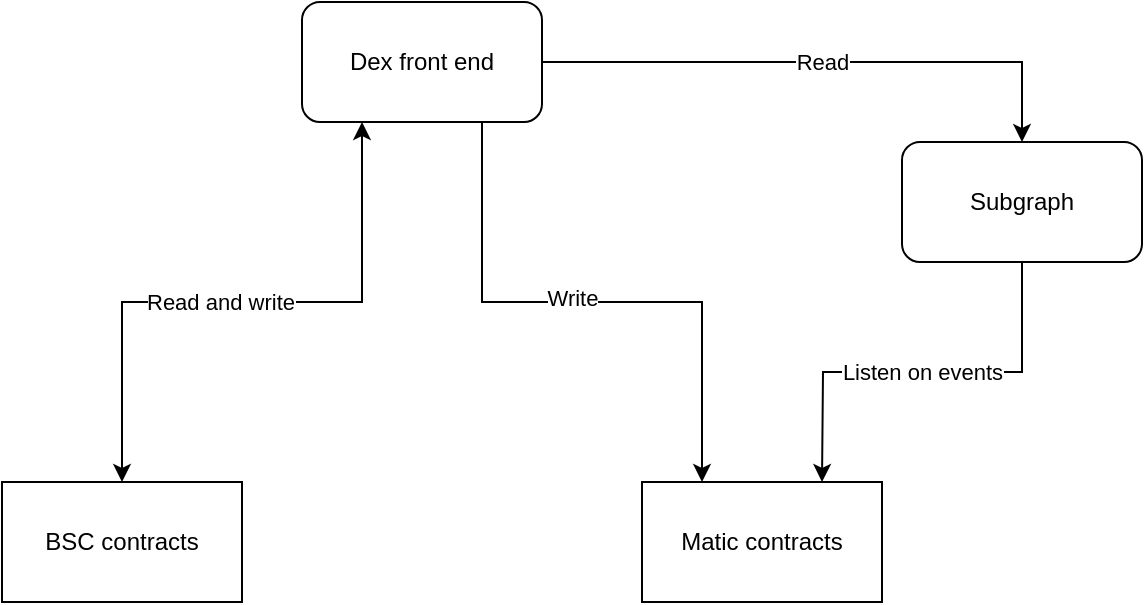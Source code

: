 <mxfile version="15.4.3" type="device"><diagram id="hAtH9_065kYOOYyVV8_U" name="Page-1"><mxGraphModel dx="1232" dy="811" grid="1" gridSize="10" guides="1" tooltips="1" connect="1" arrows="1" fold="1" page="1" pageScale="1" pageWidth="850" pageHeight="1100" math="0" shadow="0"><root><mxCell id="0"/><mxCell id="1" parent="0"/><mxCell id="Wxft16MUffEqp9bwZuoj-1" value="Dex front end" style="rounded=1;whiteSpace=wrap;html=1;" vertex="1" parent="1"><mxGeometry x="310" y="70" width="120" height="60" as="geometry"/></mxCell><mxCell id="Wxft16MUffEqp9bwZuoj-2" value="BSC contracts" style="rounded=0;whiteSpace=wrap;html=1;" vertex="1" parent="1"><mxGeometry x="160" y="310" width="120" height="60" as="geometry"/></mxCell><mxCell id="Wxft16MUffEqp9bwZuoj-3" value="Matic contracts" style="rounded=0;whiteSpace=wrap;html=1;" vertex="1" parent="1"><mxGeometry x="480" y="310" width="120" height="60" as="geometry"/></mxCell><mxCell id="Wxft16MUffEqp9bwZuoj-4" value="Subgraph" style="rounded=1;whiteSpace=wrap;html=1;" vertex="1" parent="1"><mxGeometry x="610" y="140" width="120" height="60" as="geometry"/></mxCell><mxCell id="Wxft16MUffEqp9bwZuoj-5" value="" style="endArrow=classic;startArrow=classic;html=1;rounded=0;edgeStyle=orthogonalEdgeStyle;entryX=0.25;entryY=1;entryDx=0;entryDy=0;exitX=0.5;exitY=0;exitDx=0;exitDy=0;" edge="1" parent="1" source="Wxft16MUffEqp9bwZuoj-2" target="Wxft16MUffEqp9bwZuoj-1"><mxGeometry width="50" height="50" relative="1" as="geometry"><mxPoint x="400" y="440" as="sourcePoint"/><mxPoint x="340" y="140" as="targetPoint"/></mxGeometry></mxCell><mxCell id="Wxft16MUffEqp9bwZuoj-6" value="Read and write" style="edgeLabel;html=1;align=center;verticalAlign=middle;resizable=0;points=[];" vertex="1" connectable="0" parent="Wxft16MUffEqp9bwZuoj-5"><mxGeometry x="-0.073" relative="1" as="geometry"><mxPoint as="offset"/></mxGeometry></mxCell><mxCell id="Wxft16MUffEqp9bwZuoj-7" value="" style="endArrow=classic;html=1;rounded=0;edgeStyle=orthogonalEdgeStyle;exitX=0.75;exitY=1;exitDx=0;exitDy=0;entryX=0.25;entryY=0;entryDx=0;entryDy=0;" edge="1" parent="1" source="Wxft16MUffEqp9bwZuoj-1" target="Wxft16MUffEqp9bwZuoj-3"><mxGeometry width="50" height="50" relative="1" as="geometry"><mxPoint x="400" y="440" as="sourcePoint"/><mxPoint x="530" y="300" as="targetPoint"/></mxGeometry></mxCell><mxCell id="Wxft16MUffEqp9bwZuoj-8" value="Write" style="edgeLabel;html=1;align=center;verticalAlign=middle;resizable=0;points=[];" vertex="1" connectable="0" parent="Wxft16MUffEqp9bwZuoj-7"><mxGeometry x="-0.073" y="2" relative="1" as="geometry"><mxPoint as="offset"/></mxGeometry></mxCell><mxCell id="Wxft16MUffEqp9bwZuoj-9" value="Listen on events" style="endArrow=classic;html=1;rounded=0;edgeStyle=orthogonalEdgeStyle;exitX=0.5;exitY=1;exitDx=0;exitDy=0;" edge="1" parent="1" source="Wxft16MUffEqp9bwZuoj-4"><mxGeometry width="50" height="50" relative="1" as="geometry"><mxPoint x="400" y="440" as="sourcePoint"/><mxPoint x="570" y="310" as="targetPoint"/></mxGeometry></mxCell><mxCell id="Wxft16MUffEqp9bwZuoj-10" value="Read" style="endArrow=classic;html=1;rounded=0;edgeStyle=orthogonalEdgeStyle;exitX=1;exitY=0.5;exitDx=0;exitDy=0;entryX=0.5;entryY=0;entryDx=0;entryDy=0;" edge="1" parent="1" source="Wxft16MUffEqp9bwZuoj-1" target="Wxft16MUffEqp9bwZuoj-4"><mxGeometry width="50" height="50" relative="1" as="geometry"><mxPoint x="400" y="440" as="sourcePoint"/><mxPoint x="450" y="390" as="targetPoint"/></mxGeometry></mxCell></root></mxGraphModel></diagram></mxfile>
